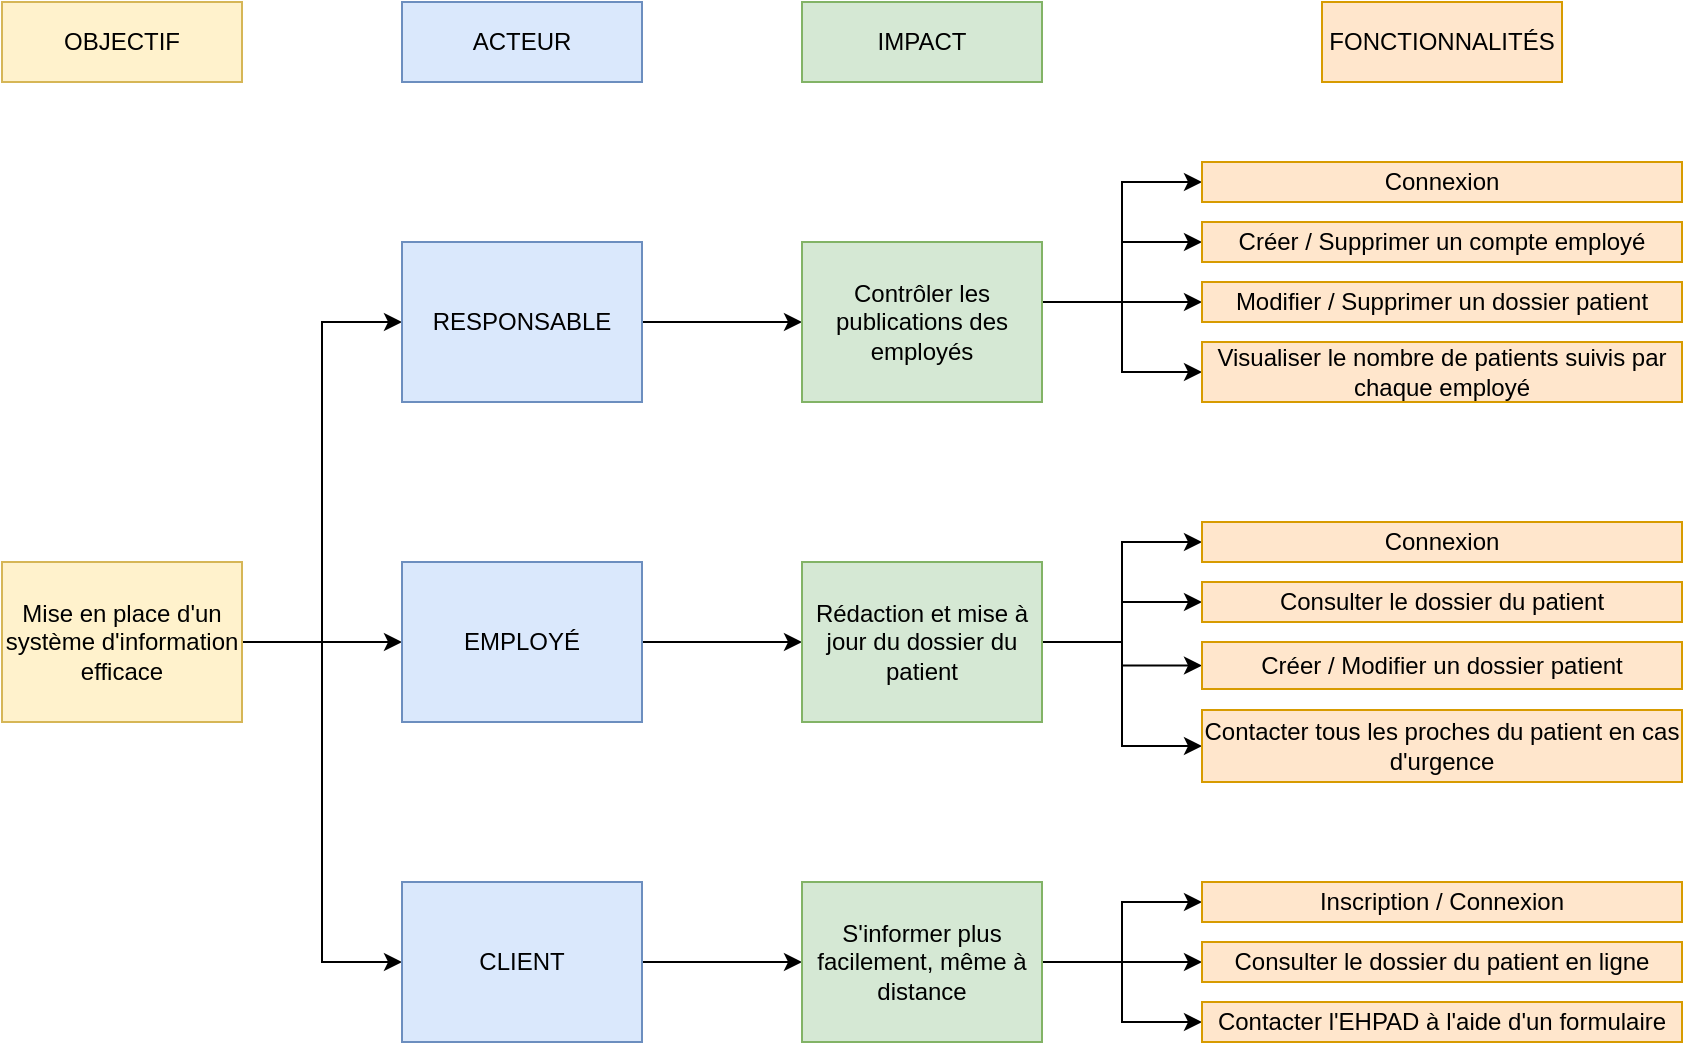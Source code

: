 <mxfile version="15.7.3" type="device"><diagram id="0VcGZ7FzZBmhvp7SL6dW" name="Page-1"><mxGraphModel dx="1166" dy="700" grid="1" gridSize="10" guides="1" tooltips="1" connect="1" arrows="1" fold="1" page="1" pageScale="1" pageWidth="1169" pageHeight="827" math="0" shadow="0"><root><mxCell id="0"/><mxCell id="1" parent="0"/><mxCell id="TcmZLul2XmUXSp_jV9P6-1" value="OBJECTIF" style="rounded=0;whiteSpace=wrap;html=1;fillColor=#fff2cc;strokeColor=#d6b656;" vertex="1" parent="1"><mxGeometry x="40" y="80" width="120" height="40" as="geometry"/></mxCell><mxCell id="TcmZLul2XmUXSp_jV9P6-2" value="ACTEUR" style="rounded=0;whiteSpace=wrap;html=1;fillColor=#dae8fc;strokeColor=#6c8ebf;" vertex="1" parent="1"><mxGeometry x="240" y="80" width="120" height="40" as="geometry"/></mxCell><mxCell id="TcmZLul2XmUXSp_jV9P6-3" value="IMPACT" style="rounded=0;whiteSpace=wrap;html=1;fillColor=#d5e8d4;strokeColor=#82b366;" vertex="1" parent="1"><mxGeometry x="440" y="80" width="120" height="40" as="geometry"/></mxCell><mxCell id="TcmZLul2XmUXSp_jV9P6-4" value="FONCTIONNALITÉS" style="rounded=0;whiteSpace=wrap;html=1;fillColor=#ffe6cc;strokeColor=#d79b00;" vertex="1" parent="1"><mxGeometry x="700" y="80" width="120" height="40" as="geometry"/></mxCell><mxCell id="TcmZLul2XmUXSp_jV9P6-9" value="" style="edgeStyle=orthogonalEdgeStyle;rounded=0;orthogonalLoop=1;jettySize=auto;html=1;" edge="1" parent="1" source="TcmZLul2XmUXSp_jV9P6-5" target="TcmZLul2XmUXSp_jV9P6-7"><mxGeometry relative="1" as="geometry"/></mxCell><mxCell id="TcmZLul2XmUXSp_jV9P6-10" style="edgeStyle=orthogonalEdgeStyle;rounded=0;orthogonalLoop=1;jettySize=auto;html=1;exitX=1;exitY=0.25;exitDx=0;exitDy=0;entryX=0;entryY=0.5;entryDx=0;entryDy=0;" edge="1" parent="1" source="TcmZLul2XmUXSp_jV9P6-5" target="TcmZLul2XmUXSp_jV9P6-8"><mxGeometry relative="1" as="geometry"><Array as="points"><mxPoint x="160" y="400"/><mxPoint x="200" y="400"/><mxPoint x="200" y="240"/></Array></mxGeometry></mxCell><mxCell id="TcmZLul2XmUXSp_jV9P6-11" style="edgeStyle=orthogonalEdgeStyle;rounded=0;orthogonalLoop=1;jettySize=auto;html=1;exitX=1;exitY=0.75;exitDx=0;exitDy=0;entryX=0;entryY=0.5;entryDx=0;entryDy=0;" edge="1" parent="1" source="TcmZLul2XmUXSp_jV9P6-5" target="TcmZLul2XmUXSp_jV9P6-6"><mxGeometry relative="1" as="geometry"><Array as="points"><mxPoint x="160" y="400"/><mxPoint x="200" y="400"/><mxPoint x="200" y="560"/></Array></mxGeometry></mxCell><mxCell id="TcmZLul2XmUXSp_jV9P6-5" value="Mise en place d'un système d'information efficace" style="rounded=0;whiteSpace=wrap;html=1;fillColor=#fff2cc;strokeColor=#d6b656;" vertex="1" parent="1"><mxGeometry x="40" y="360" width="120" height="80" as="geometry"/></mxCell><mxCell id="TcmZLul2XmUXSp_jV9P6-17" value="" style="edgeStyle=orthogonalEdgeStyle;rounded=0;orthogonalLoop=1;jettySize=auto;html=1;" edge="1" parent="1" source="TcmZLul2XmUXSp_jV9P6-6" target="TcmZLul2XmUXSp_jV9P6-13"><mxGeometry relative="1" as="geometry"/></mxCell><mxCell id="TcmZLul2XmUXSp_jV9P6-6" value="CLIENT" style="rounded=0;whiteSpace=wrap;html=1;fillColor=#dae8fc;strokeColor=#6c8ebf;" vertex="1" parent="1"><mxGeometry x="240" y="520" width="120" height="80" as="geometry"/></mxCell><mxCell id="TcmZLul2XmUXSp_jV9P6-16" value="" style="edgeStyle=orthogonalEdgeStyle;rounded=0;orthogonalLoop=1;jettySize=auto;html=1;" edge="1" parent="1" source="TcmZLul2XmUXSp_jV9P6-7" target="TcmZLul2XmUXSp_jV9P6-14"><mxGeometry relative="1" as="geometry"/></mxCell><mxCell id="TcmZLul2XmUXSp_jV9P6-7" value="EMPLOYÉ" style="rounded=0;whiteSpace=wrap;html=1;fillColor=#dae8fc;strokeColor=#6c8ebf;" vertex="1" parent="1"><mxGeometry x="240" y="360" width="120" height="80" as="geometry"/></mxCell><mxCell id="TcmZLul2XmUXSp_jV9P6-15" value="" style="edgeStyle=orthogonalEdgeStyle;rounded=0;orthogonalLoop=1;jettySize=auto;html=1;" edge="1" parent="1" source="TcmZLul2XmUXSp_jV9P6-8" target="TcmZLul2XmUXSp_jV9P6-12"><mxGeometry relative="1" as="geometry"/></mxCell><mxCell id="TcmZLul2XmUXSp_jV9P6-8" value="RESPONSABLE" style="rounded=0;whiteSpace=wrap;html=1;fillColor=#dae8fc;strokeColor=#6c8ebf;" vertex="1" parent="1"><mxGeometry x="240" y="200" width="120" height="80" as="geometry"/></mxCell><mxCell id="TcmZLul2XmUXSp_jV9P6-38" style="edgeStyle=orthogonalEdgeStyle;rounded=0;orthogonalLoop=1;jettySize=auto;html=1;exitX=1;exitY=0.25;exitDx=0;exitDy=0;entryX=0;entryY=0.5;entryDx=0;entryDy=0;" edge="1" parent="1" source="TcmZLul2XmUXSp_jV9P6-12" target="TcmZLul2XmUXSp_jV9P6-18"><mxGeometry relative="1" as="geometry"><Array as="points"><mxPoint x="560" y="230"/><mxPoint x="600" y="230"/><mxPoint x="600" y="170"/></Array></mxGeometry></mxCell><mxCell id="TcmZLul2XmUXSp_jV9P6-44" style="edgeStyle=orthogonalEdgeStyle;rounded=0;orthogonalLoop=1;jettySize=auto;html=1;exitX=1;exitY=0.25;exitDx=0;exitDy=0;entryX=0;entryY=0.5;entryDx=0;entryDy=0;" edge="1" parent="1" source="TcmZLul2XmUXSp_jV9P6-12" target="TcmZLul2XmUXSp_jV9P6-35"><mxGeometry relative="1" as="geometry"><Array as="points"><mxPoint x="560" y="230"/><mxPoint x="600" y="230"/><mxPoint x="600" y="200"/></Array></mxGeometry></mxCell><mxCell id="TcmZLul2XmUXSp_jV9P6-45" style="edgeStyle=orthogonalEdgeStyle;rounded=0;orthogonalLoop=1;jettySize=auto;html=1;exitX=1;exitY=0.5;exitDx=0;exitDy=0;entryX=0;entryY=0.5;entryDx=0;entryDy=0;" edge="1" parent="1" source="TcmZLul2XmUXSp_jV9P6-12" target="TcmZLul2XmUXSp_jV9P6-34"><mxGeometry relative="1" as="geometry"><Array as="points"><mxPoint x="560" y="230"/></Array></mxGeometry></mxCell><mxCell id="TcmZLul2XmUXSp_jV9P6-46" style="edgeStyle=orthogonalEdgeStyle;rounded=0;orthogonalLoop=1;jettySize=auto;html=1;exitX=1;exitY=0.75;exitDx=0;exitDy=0;entryX=0;entryY=0.5;entryDx=0;entryDy=0;" edge="1" parent="1" source="TcmZLul2XmUXSp_jV9P6-12" target="TcmZLul2XmUXSp_jV9P6-37"><mxGeometry relative="1" as="geometry"><Array as="points"><mxPoint x="560" y="230"/><mxPoint x="600" y="230"/><mxPoint x="600" y="265"/></Array></mxGeometry></mxCell><mxCell id="TcmZLul2XmUXSp_jV9P6-12" value="Contrôler les publications des employés" style="rounded=0;whiteSpace=wrap;html=1;fillColor=#d5e8d4;strokeColor=#82b366;" vertex="1" parent="1"><mxGeometry x="440" y="200" width="120" height="80" as="geometry"/></mxCell><mxCell id="TcmZLul2XmUXSp_jV9P6-51" style="edgeStyle=orthogonalEdgeStyle;rounded=0;orthogonalLoop=1;jettySize=auto;html=1;exitX=1;exitY=0.5;exitDx=0;exitDy=0;entryX=0;entryY=0.5;entryDx=0;entryDy=0;" edge="1" parent="1" source="TcmZLul2XmUXSp_jV9P6-13" target="TcmZLul2XmUXSp_jV9P6-42"><mxGeometry relative="1" as="geometry"/></mxCell><mxCell id="TcmZLul2XmUXSp_jV9P6-52" style="edgeStyle=orthogonalEdgeStyle;rounded=0;orthogonalLoop=1;jettySize=auto;html=1;exitX=1;exitY=0.25;exitDx=0;exitDy=0;entryX=0;entryY=0.5;entryDx=0;entryDy=0;" edge="1" parent="1" source="TcmZLul2XmUXSp_jV9P6-13" target="TcmZLul2XmUXSp_jV9P6-31"><mxGeometry relative="1" as="geometry"><Array as="points"><mxPoint x="560" y="560"/><mxPoint x="600" y="560"/><mxPoint x="600" y="530"/></Array></mxGeometry></mxCell><mxCell id="TcmZLul2XmUXSp_jV9P6-53" style="edgeStyle=orthogonalEdgeStyle;rounded=0;orthogonalLoop=1;jettySize=auto;html=1;exitX=1;exitY=0.75;exitDx=0;exitDy=0;entryX=0;entryY=0.5;entryDx=0;entryDy=0;" edge="1" parent="1" source="TcmZLul2XmUXSp_jV9P6-13" target="TcmZLul2XmUXSp_jV9P6-43"><mxGeometry relative="1" as="geometry"><Array as="points"><mxPoint x="560" y="560"/><mxPoint x="600" y="560"/><mxPoint x="600" y="590"/></Array></mxGeometry></mxCell><mxCell id="TcmZLul2XmUXSp_jV9P6-13" value="S'informer plus facilement, même à distance" style="rounded=0;whiteSpace=wrap;html=1;fillColor=#d5e8d4;strokeColor=#82b366;" vertex="1" parent="1"><mxGeometry x="440" y="520" width="120" height="80" as="geometry"/></mxCell><mxCell id="TcmZLul2XmUXSp_jV9P6-47" style="edgeStyle=orthogonalEdgeStyle;rounded=0;orthogonalLoop=1;jettySize=auto;html=1;exitX=1;exitY=0.25;exitDx=0;exitDy=0;entryX=0;entryY=0.5;entryDx=0;entryDy=0;" edge="1" parent="1" source="TcmZLul2XmUXSp_jV9P6-14" target="TcmZLul2XmUXSp_jV9P6-33"><mxGeometry relative="1" as="geometry"><Array as="points"><mxPoint x="560" y="400"/><mxPoint x="600" y="400"/><mxPoint x="600" y="350"/></Array></mxGeometry></mxCell><mxCell id="TcmZLul2XmUXSp_jV9P6-48" style="edgeStyle=orthogonalEdgeStyle;rounded=0;orthogonalLoop=1;jettySize=auto;html=1;exitX=1;exitY=0.5;exitDx=0;exitDy=0;entryX=0;entryY=0.5;entryDx=0;entryDy=0;" edge="1" parent="1" source="TcmZLul2XmUXSp_jV9P6-14" target="TcmZLul2XmUXSp_jV9P6-40"><mxGeometry relative="1" as="geometry"><Array as="points"><mxPoint x="600" y="400"/><mxPoint x="600" y="380"/></Array></mxGeometry></mxCell><mxCell id="TcmZLul2XmUXSp_jV9P6-49" style="edgeStyle=orthogonalEdgeStyle;rounded=0;orthogonalLoop=1;jettySize=auto;html=1;exitX=1;exitY=0.75;exitDx=0;exitDy=0;entryX=0;entryY=0.5;entryDx=0;entryDy=0;" edge="1" parent="1" source="TcmZLul2XmUXSp_jV9P6-14" target="TcmZLul2XmUXSp_jV9P6-39"><mxGeometry relative="1" as="geometry"><Array as="points"><mxPoint x="560" y="400"/><mxPoint x="600" y="400"/><mxPoint x="600" y="412"/></Array></mxGeometry></mxCell><mxCell id="TcmZLul2XmUXSp_jV9P6-50" style="edgeStyle=orthogonalEdgeStyle;rounded=0;orthogonalLoop=1;jettySize=auto;html=1;exitX=1;exitY=0.75;exitDx=0;exitDy=0;entryX=0;entryY=0.5;entryDx=0;entryDy=0;" edge="1" parent="1" source="TcmZLul2XmUXSp_jV9P6-14" target="TcmZLul2XmUXSp_jV9P6-41"><mxGeometry relative="1" as="geometry"><Array as="points"><mxPoint x="560" y="400"/><mxPoint x="600" y="400"/><mxPoint x="600" y="452"/></Array></mxGeometry></mxCell><mxCell id="TcmZLul2XmUXSp_jV9P6-14" value="Rédaction et mise à jour du dossier du patient" style="rounded=0;whiteSpace=wrap;html=1;fillColor=#d5e8d4;strokeColor=#82b366;" vertex="1" parent="1"><mxGeometry x="440" y="360" width="120" height="80" as="geometry"/></mxCell><mxCell id="TcmZLul2XmUXSp_jV9P6-18" value="Connexion" style="rounded=0;whiteSpace=wrap;html=1;fillColor=#ffe6cc;strokeColor=#d79b00;" vertex="1" parent="1"><mxGeometry x="640" y="160" width="240" height="20" as="geometry"/></mxCell><mxCell id="TcmZLul2XmUXSp_jV9P6-31" value="Inscription / Connexion" style="rounded=0;whiteSpace=wrap;html=1;fillColor=#ffe6cc;strokeColor=#d79b00;" vertex="1" parent="1"><mxGeometry x="640" y="520" width="240" height="20" as="geometry"/></mxCell><mxCell id="TcmZLul2XmUXSp_jV9P6-33" value="Connexion" style="rounded=0;whiteSpace=wrap;html=1;fillColor=#ffe6cc;strokeColor=#d79b00;" vertex="1" parent="1"><mxGeometry x="640" y="340" width="240" height="20" as="geometry"/></mxCell><mxCell id="TcmZLul2XmUXSp_jV9P6-34" value="Modifier / Supprimer un dossier patient" style="rounded=0;whiteSpace=wrap;html=1;fillColor=#ffe6cc;strokeColor=#d79b00;" vertex="1" parent="1"><mxGeometry x="640" y="220" width="240" height="20" as="geometry"/></mxCell><mxCell id="TcmZLul2XmUXSp_jV9P6-35" value="Créer / Supprimer un compte employé" style="rounded=0;whiteSpace=wrap;html=1;fillColor=#ffe6cc;strokeColor=#d79b00;" vertex="1" parent="1"><mxGeometry x="640" y="190" width="240" height="20" as="geometry"/></mxCell><mxCell id="TcmZLul2XmUXSp_jV9P6-37" value="Visualiser le nombre de patients suivis par chaque employé" style="rounded=0;whiteSpace=wrap;html=1;fillColor=#ffe6cc;strokeColor=#d79b00;" vertex="1" parent="1"><mxGeometry x="640" y="250" width="240" height="30" as="geometry"/></mxCell><mxCell id="TcmZLul2XmUXSp_jV9P6-39" value="&lt;span&gt;Créer /&amp;nbsp;&lt;/span&gt;Modifier&lt;span&gt;&amp;nbsp;un dossier patient&lt;/span&gt;" style="rounded=0;whiteSpace=wrap;html=1;fillColor=#ffe6cc;strokeColor=#d79b00;" vertex="1" parent="1"><mxGeometry x="640" y="400" width="240" height="23.5" as="geometry"/></mxCell><mxCell id="TcmZLul2XmUXSp_jV9P6-40" value="Consulter le dossier du patient" style="rounded=0;whiteSpace=wrap;html=1;fillColor=#ffe6cc;strokeColor=#d79b00;" vertex="1" parent="1"><mxGeometry x="640" y="370" width="240" height="20" as="geometry"/></mxCell><mxCell id="TcmZLul2XmUXSp_jV9P6-41" value="Contacter tous les proches du patient en cas d'urgence" style="rounded=0;whiteSpace=wrap;html=1;fillColor=#ffe6cc;strokeColor=#d79b00;" vertex="1" parent="1"><mxGeometry x="640" y="434" width="240" height="36" as="geometry"/></mxCell><mxCell id="TcmZLul2XmUXSp_jV9P6-42" value="Consulter le dossier du patient en ligne" style="rounded=0;whiteSpace=wrap;html=1;fillColor=#ffe6cc;strokeColor=#d79b00;" vertex="1" parent="1"><mxGeometry x="640" y="550" width="240" height="20" as="geometry"/></mxCell><mxCell id="TcmZLul2XmUXSp_jV9P6-43" value="Contacter l'EHPAD à l'aide d'un formulaire" style="rounded=0;whiteSpace=wrap;html=1;fillColor=#ffe6cc;strokeColor=#d79b00;" vertex="1" parent="1"><mxGeometry x="640" y="580" width="240" height="20" as="geometry"/></mxCell></root></mxGraphModel></diagram></mxfile>